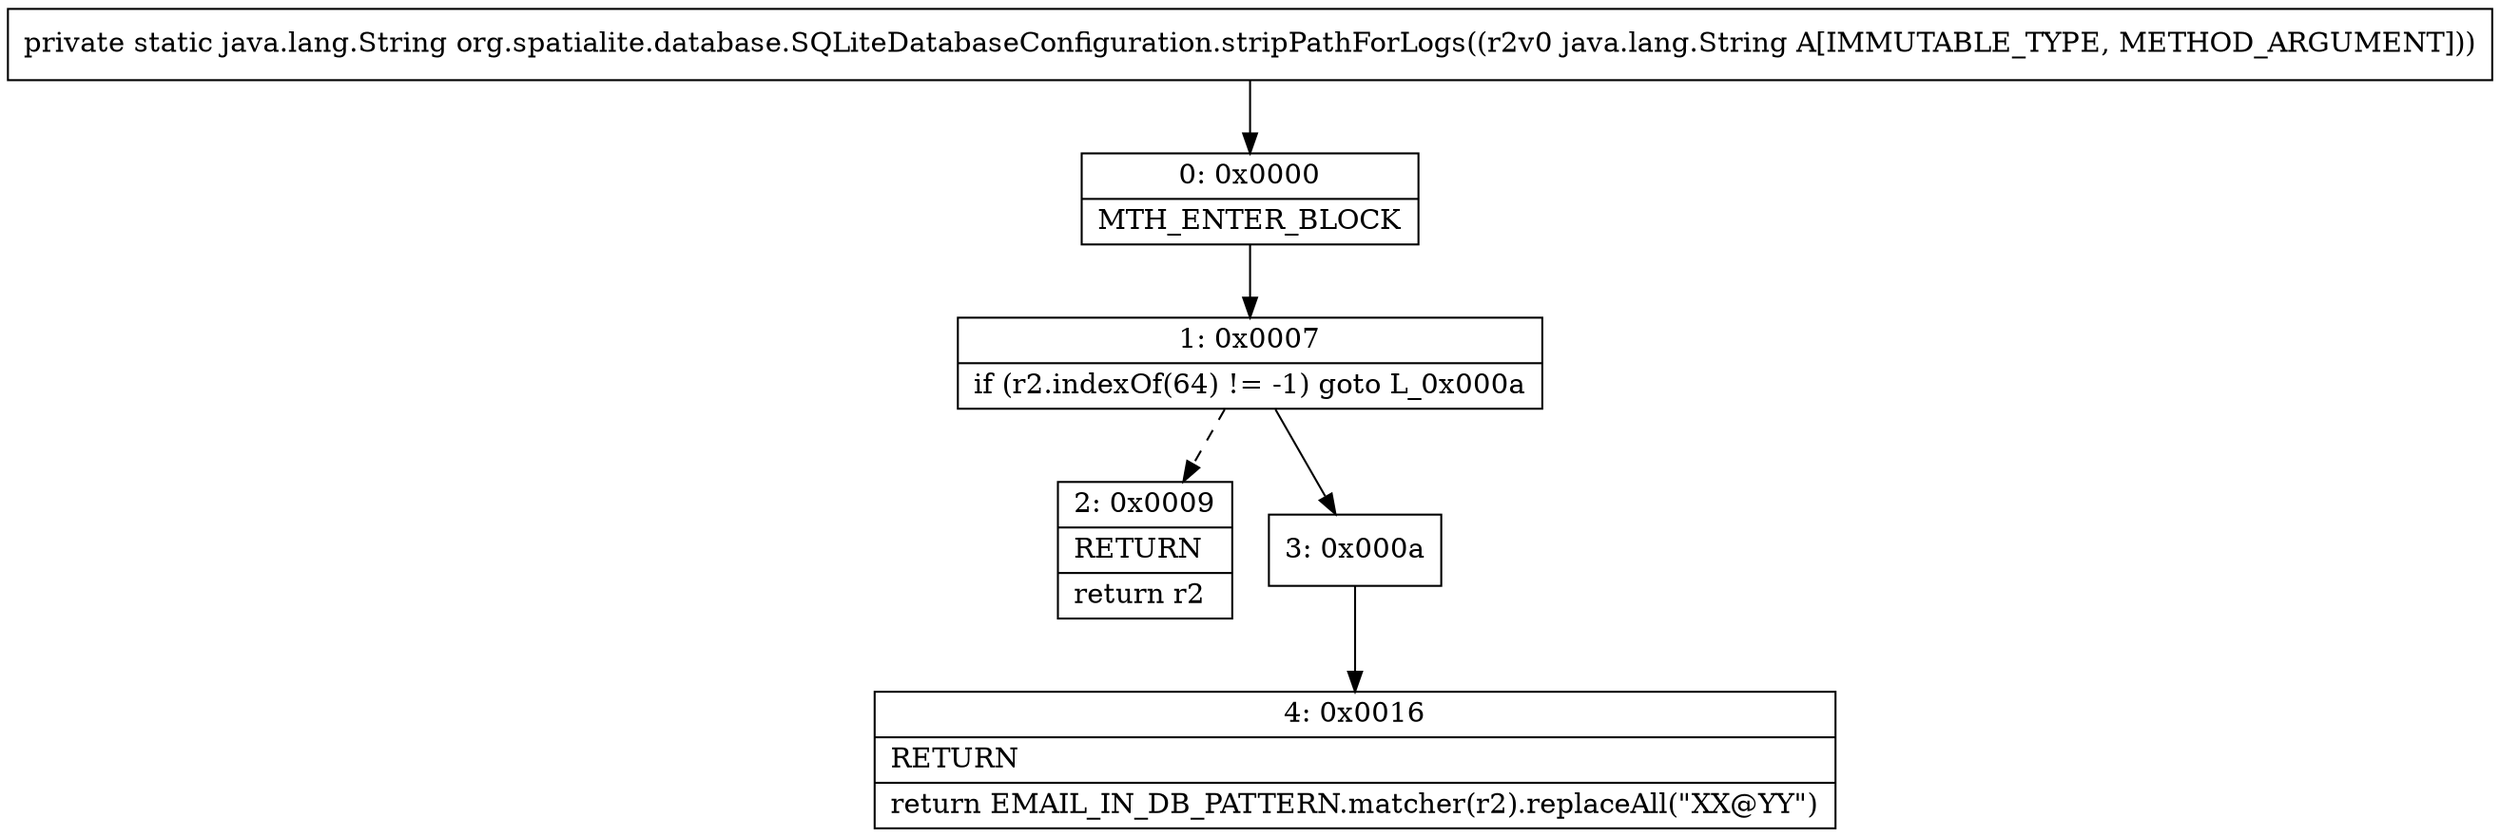 digraph "CFG fororg.spatialite.database.SQLiteDatabaseConfiguration.stripPathForLogs(Ljava\/lang\/String;)Ljava\/lang\/String;" {
Node_0 [shape=record,label="{0\:\ 0x0000|MTH_ENTER_BLOCK\l}"];
Node_1 [shape=record,label="{1\:\ 0x0007|if (r2.indexOf(64) != \-1) goto L_0x000a\l}"];
Node_2 [shape=record,label="{2\:\ 0x0009|RETURN\l|return r2\l}"];
Node_3 [shape=record,label="{3\:\ 0x000a}"];
Node_4 [shape=record,label="{4\:\ 0x0016|RETURN\l|return EMAIL_IN_DB_PATTERN.matcher(r2).replaceAll(\"XX@YY\")\l}"];
MethodNode[shape=record,label="{private static java.lang.String org.spatialite.database.SQLiteDatabaseConfiguration.stripPathForLogs((r2v0 java.lang.String A[IMMUTABLE_TYPE, METHOD_ARGUMENT])) }"];
MethodNode -> Node_0;
Node_0 -> Node_1;
Node_1 -> Node_2[style=dashed];
Node_1 -> Node_3;
Node_3 -> Node_4;
}

